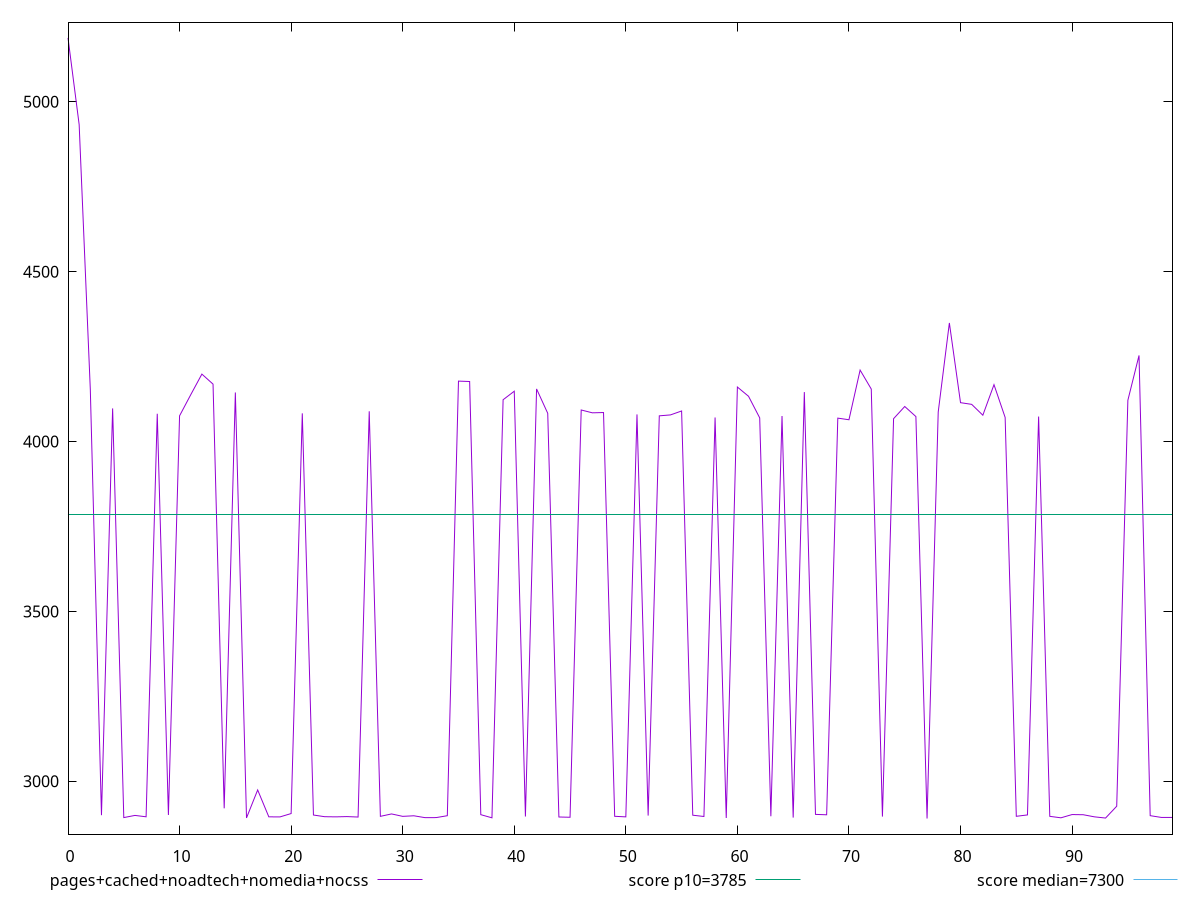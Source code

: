 reset

$pagesCachedNoadtechNomediaNocss <<EOF
0 5187.9415
1 4932.8025
2 4152.751
3 2900.5317499999996
4 4097.5205
5 2893.4208999999996
6 2899.7895
7 2895.73235
8 4081.9516999999996
9 2901.0045000000005
10 4075.7817
11 4137.7384999999995
12 4198.54
13 4169.010300000001
14 2920.6379
15 4144.566999999999
16 2892.4050499999994
17 2974.7075
18 2895.586
19 2895.410999999999
20 2905.2675000000004
21 4082.982850000001
22 2900.9549500000003
23 2896.0454500000005
24 2895.531
25 2896.3448000000003
26 2895.0170999999996
27 4089.132499999999
28 2897.07325
29 2904.1533999999997
30 2897.04505
31 2898.7189999999996
32 2893.22685
33 2893.3692
34 2898.9394999999995
35 4177.910000000001
36 4176.7338
37 2902.0009999999993
38 2892.7259999999997
39 4123.121999999999
40 4148.182900000001
41 2896.4458
42 4154.9127
43 4083.124
44 2895.1414000000004
45 2894.3474499999993
46 4092.9529999999995
47 4084.6208000000006
48 4085.4489999999996
49 2897.2063499999995
50 2895.5121499999996
51 4079.958199999999
52 2899.386
53 4075.7360000000003
54 4078.4298
55 4090.004300000001
56 2900.4130000000005
57 2896.6465
58 4070.9726000000005
59 2892.1422999999995
60 4160.481000000001
61 4133.2029999999995
62 4069.7124000000003
63 2897.40295
64 4075.1254
65 2893.42925
66 4145.564
67 2902.8290000000006
68 2901.638000000001
69 4068.9928499999996
70 4064.192000000001
71 4210.3329
72 4154.513000000001
73 2896.3887
74 4067.3326500000003
75 4103.2205
76 4073.6106
77 2890.6594999999998
78 4086.8783999999996
79 4349.043
80 4114.4846
81 4109.502399999999
82 4077.5766999999996
83 4167.4779
84 4071.00615
85 2897.193
86 2901.2455
87 4073.7053
88 2897.0631500000004
89 2892.741
90 2902.3325000000004
91 2901.7995
92 2895.6050999999998
93 2892.0476
94 2926.8925
95 4121.5785
96 4253.491999999999
97 2899.0804000000007
98 2893.86935
99 2893.7885499999998
EOF

set key outside below
set xrange [0:99]
set yrange [2844.71386:5233.88714]
set trange [2844.71386:5233.88714]
set terminal svg size 640, 500 enhanced background rgb 'white'
set output "report_00019_2021-02-10T18-14-37.922Z//interactive/comparison/line/4_vs_5.svg"

plot $pagesCachedNoadtechNomediaNocss title "pages+cached+noadtech+nomedia+nocss" with line, \
     3785 title "score p10=3785", \
     7300 title "score median=7300"

reset
